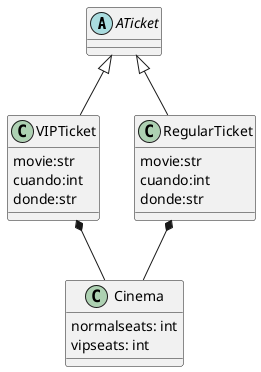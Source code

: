 @startuml
abstract class ATicket {

}

class VIPTicket {
movie:str
cuando:int
donde:str
}

class RegularTicket {
movie:str
cuando:int
donde:str
}

class Cinema {
normalseats: int
vipseats: int
}

ATicket <|-- VIPTicket
ATicket <|-- RegularTicket
RegularTicket *-- Cinema
VIPTicket *-- Cinema
@enduml